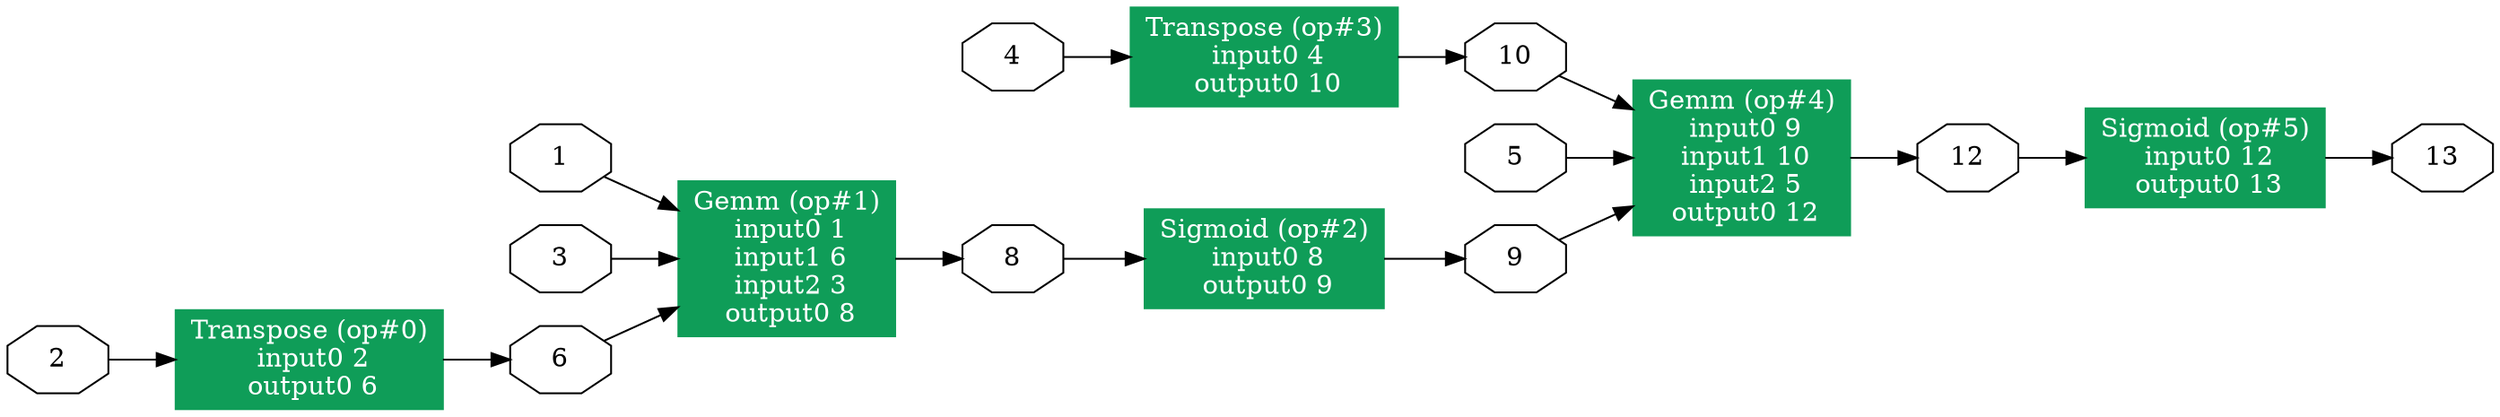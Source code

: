 digraph "torch-jit-export" {
	graph [bb="0,0,1201,215",
		rankdir=LR
	];
	node [label="\N"];
	"Transpose (op#0)\n input0 2\n output0 6"	 [color="#0F9D58",
		fontcolor="#FFFFFF",
		height=0.73611,
		pos="146,26.5",
		shape=box,
		style=filled,
		width=1.5556];
	60	 [height=0.5,
		label=6,
		pos="265,26.5",
		shape=octagon,
		width=0.75];
	"Transpose (op#0)\n input0 2\n output0 6" -> 60	 [pos="e,237.77,26.5 202.07,26.5 210.73,26.5 219.48,26.5 227.58,26.5"];
	20	 [height=0.5,
		label=2,
		pos="27,26.5",
		shape=octagon,
		width=0.75];
	20 -> "Transpose (op#0)\n input0 2\n output0 6"	 [pos="e,89.64,26.5 54.257,26.5 61.894,26.5 70.596,26.5 79.518,26.5"];
	"Gemm (op#1)\n input0 1\n input1 6\n input2 3\n output0 8"	 [color="#0F9D58",
		fontcolor="#FFFFFF",
		height=1.1528,
		pos="375.5,80.5",
		shape=box,
		style=filled,
		width=1.3194];
	60 -> "Gemm (op#1)\n input0 1\n input1 6\n input2 3\n output0 8"	 [pos="e,327.98,57.347 287.44,37.169 296.6,41.728 307.76,47.283 318.99,52.874"];
	80	 [height=0.5,
		label=8,
		pos="486,80.5",
		shape=octagon,
		width=0.75];
	"Gemm (op#1)\n input0 1\n input1 6\n input2 3\n output0 8" -> 80	 [pos="e,458.72,80.5 423.14,80.5 431.61,80.5 440.33,80.5 448.45,80.5"];
	10	 [height=0.5,
		label=1,
		pos="265,134.5",
		shape=octagon,
		width=0.75];
	10 -> "Gemm (op#1)\n input0 1\n input1 6\n input2 3\n output0 8"	 [pos="e,327.98,103.65 287.44,123.83 296.6,119.27 307.76,113.72 318.99,108.13"];
	30	 [height=0.5,
		label=3,
		pos="265,80.5",
		shape=octagon,
		width=0.75];
	30 -> "Gemm (op#1)\n input0 1\n input1 6\n input2 3\n output0 8"	 [pos="e,327.71,80.5 292.26,80.5 300.01,80.5 308.81,80.5 317.69,80.5"];
	"Sigmoid (op#2)\n input0 8\n output0 9"	 [color="#0F9D58",
		fontcolor="#FFFFFF",
		height=0.73611,
		pos="605,80.5",
		shape=box,
		style=filled,
		width=1.4306];
	80 -> "Sigmoid (op#2)\n input0 8\n output0 9"	 [pos="e,553.37,80.5 513.26,80.5 522.24,80.5 532.71,80.5 543.26,80.5"];
	90	 [height=0.5,
		label=9,
		pos="724,80.5",
		shape=octagon,
		width=0.75];
	"Sigmoid (op#2)\n input0 8\n output0 9" -> 90	 [pos="e,696.76,80.5 656.64,80.5 666.69,80.5 677.06,80.5 686.52,80.5"];
	"Gemm (op#4)\n input0 9\n input1 10\n input2 5\n output0 12"	 [color="#0F9D58",
		fontcolor="#FFFFFF",
		height=1.1528,
		pos="834.5,134.5",
		shape=box,
		style=filled,
		width=1.3194];
	90 -> "Gemm (op#4)\n input0 9\n input1 10\n input2 5\n output0 12"	 [pos="e,786.98,111.35 746.44,91.169 755.6,95.728 766.76,101.28 777.99,106.87"];
	"Transpose (op#3)\n input0 4\n output0 10"	 [color="#0F9D58",
		fontcolor="#FFFFFF",
		height=0.73611,
		pos="605,188.5",
		shape=box,
		style=filled,
		width=1.5556];
	100	 [height=0.5,
		label=10,
		pos="724,188.5",
		shape=octagon,
		width=0.75];
	"Transpose (op#3)\n input0 4\n output0 10" -> 100	 [pos="e,696.77,188.5 661.07,188.5 669.73,188.5 678.48,188.5 686.58,188.5"];
	40	 [height=0.5,
		label=4,
		pos="486,188.5",
		shape=octagon,
		width=0.75];
	40 -> "Transpose (op#3)\n input0 4\n output0 10"	 [pos="e,548.64,188.5 513.26,188.5 520.89,188.5 529.6,188.5 538.52,188.5"];
	100 -> "Gemm (op#4)\n input0 9\n input1 10\n input2 5\n output0 12"	 [pos="e,786.98,157.65 746.44,177.83 755.6,173.27 766.76,167.72 777.99,162.13"];
	120	 [height=0.5,
		label=12,
		pos="945,134.5",
		shape=octagon,
		width=0.75];
	"Gemm (op#4)\n input0 9\n input1 10\n input2 5\n output0 12" -> 120	 [pos="e,917.72,134.5 882.14,134.5 890.61,134.5 899.33,134.5 907.45,134.5"];
	50	 [height=0.5,
		label=5,
		pos="724,134.5",
		shape=octagon,
		width=0.75];
	50 -> "Gemm (op#4)\n input0 9\n input1 10\n input2 5\n output0 12"	 [pos="e,786.71,134.5 751.26,134.5 759.01,134.5 767.81,134.5 776.69,134.5"];
	"Sigmoid (op#5)\n input0 12\n output0 13"	 [color="#0F9D58",
		fontcolor="#FFFFFF",
		height=0.73611,
		pos="1059.5,134.5",
		shape=box,
		style=filled,
		width=1.4306];
	120 -> "Sigmoid (op#5)\n input0 12\n output0 13"	 [pos="e,1007.8,134.5 972.09,134.5 979.83,134.5 988.64,134.5 997.61,134.5"];
	130	 [height=0.5,
		label=13,
		pos="1174,134.5",
		shape=octagon,
		width=0.75];
	"Sigmoid (op#5)\n input0 12\n output0 13" -> 130	 [pos="e,1146.9,134.5 1111.2,134.5 1119.8,134.5 1128.5,134.5 1136.7,134.5"];
}
